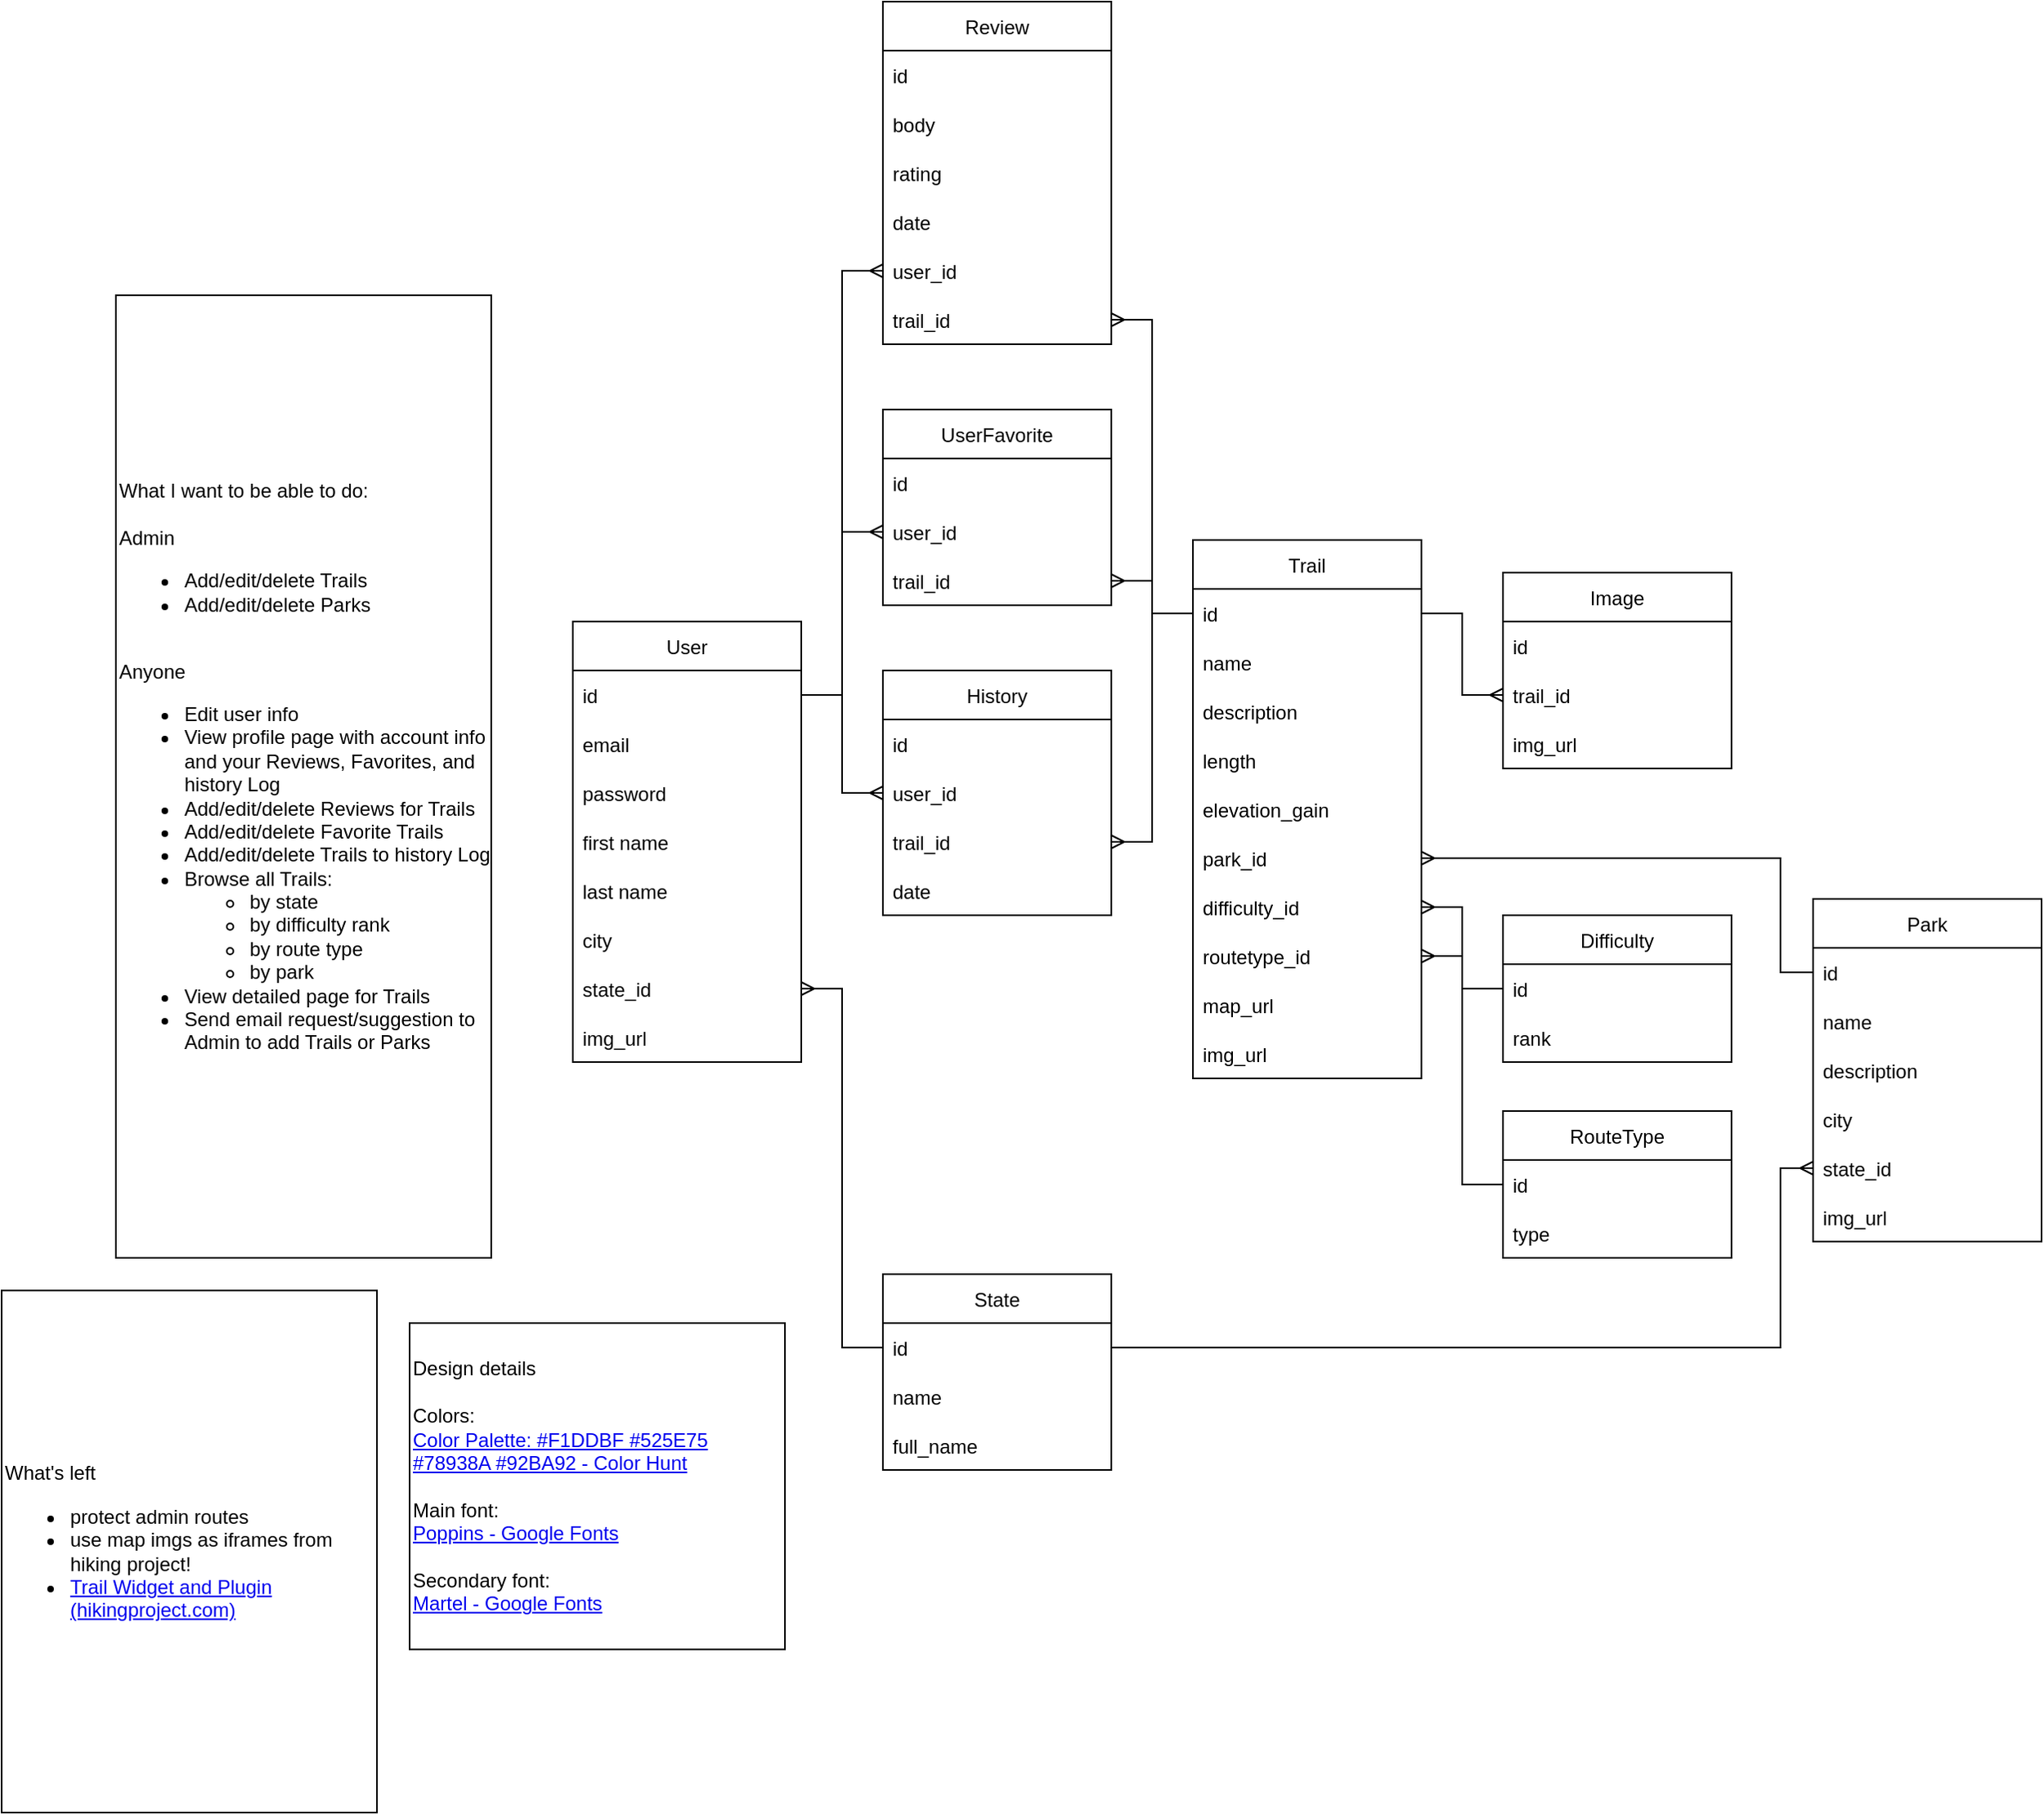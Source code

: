 <mxfile version="20.4.0" type="device"><diagram id="-kB7yQl6uxOVQ0EEP8Ec" name="Page-1"><mxGraphModel dx="1888" dy="1647" grid="1" gridSize="10" guides="1" tooltips="1" connect="1" arrows="1" fold="1" page="1" pageScale="1" pageWidth="850" pageHeight="1100" math="0" shadow="0"><root><mxCell id="0"/><mxCell id="1" parent="0"/><mxCell id="oEGn9fFiHiwP12t5l1g6-1" value="What I want to be able to do:&lt;br&gt;&lt;br&gt;Admin&lt;br&gt;&lt;ul&gt;&lt;li&gt;Add/edit/delete Trails&lt;/li&gt;&lt;li&gt;Add/edit/delete Parks&lt;/li&gt;&lt;/ul&gt;&lt;div&gt;&lt;br&gt;&lt;/div&gt;&lt;div&gt;Anyone&lt;/div&gt;&lt;ul&gt;&lt;li&gt;Edit user info&lt;/li&gt;&lt;li&gt;View profile page with account info and your Reviews, Favorites, and history Log&lt;/li&gt;&lt;li&gt;Add/edit/delete Reviews for Trails&lt;/li&gt;&lt;li&gt;Add/edit/delete Favorite Trails&lt;/li&gt;&lt;li&gt;Add/edit/delete Trails to history Log&lt;/li&gt;&lt;li&gt;Browse all Trails:&lt;/li&gt;&lt;ul&gt;&lt;li&gt;by state&lt;/li&gt;&lt;li&gt;by difficulty rank&lt;/li&gt;&lt;li&gt;by route type&lt;/li&gt;&lt;li&gt;by park&lt;/li&gt;&lt;/ul&gt;&lt;li&gt;View detailed page for Trails&lt;/li&gt;&lt;li&gt;Send email request/suggestion to Admin to add Trails or Parks&lt;/li&gt;&lt;/ul&gt;" style="rounded=0;whiteSpace=wrap;html=1;align=left;" parent="1" vertex="1"><mxGeometry x="40" y="130" width="230" height="590" as="geometry"/></mxCell><mxCell id="oEGn9fFiHiwP12t5l1g6-2" value="User" style="swimlane;fontStyle=0;childLayout=stackLayout;horizontal=1;startSize=30;horizontalStack=0;resizeParent=1;resizeParentMax=0;resizeLast=0;collapsible=1;marginBottom=0;" parent="1" vertex="1"><mxGeometry x="320" y="330" width="140" height="270" as="geometry"/></mxCell><mxCell id="oEGn9fFiHiwP12t5l1g6-3" value="id" style="text;strokeColor=none;fillColor=none;align=left;verticalAlign=middle;spacingLeft=4;spacingRight=4;overflow=hidden;points=[[0,0.5],[1,0.5]];portConstraint=eastwest;rotatable=0;" parent="oEGn9fFiHiwP12t5l1g6-2" vertex="1"><mxGeometry y="30" width="140" height="30" as="geometry"/></mxCell><mxCell id="oEGn9fFiHiwP12t5l1g6-5" value="email" style="text;strokeColor=none;fillColor=none;align=left;verticalAlign=middle;spacingLeft=4;spacingRight=4;overflow=hidden;points=[[0,0.5],[1,0.5]];portConstraint=eastwest;rotatable=0;" parent="oEGn9fFiHiwP12t5l1g6-2" vertex="1"><mxGeometry y="60" width="140" height="30" as="geometry"/></mxCell><mxCell id="oEGn9fFiHiwP12t5l1g6-6" value="password" style="text;strokeColor=none;fillColor=none;align=left;verticalAlign=middle;spacingLeft=4;spacingRight=4;overflow=hidden;points=[[0,0.5],[1,0.5]];portConstraint=eastwest;rotatable=0;" parent="oEGn9fFiHiwP12t5l1g6-2" vertex="1"><mxGeometry y="90" width="140" height="30" as="geometry"/></mxCell><mxCell id="oEGn9fFiHiwP12t5l1g6-7" value="first name" style="text;strokeColor=none;fillColor=none;align=left;verticalAlign=middle;spacingLeft=4;spacingRight=4;overflow=hidden;points=[[0,0.5],[1,0.5]];portConstraint=eastwest;rotatable=0;" parent="oEGn9fFiHiwP12t5l1g6-2" vertex="1"><mxGeometry y="120" width="140" height="30" as="geometry"/></mxCell><mxCell id="oEGn9fFiHiwP12t5l1g6-8" value="last name" style="text;strokeColor=none;fillColor=none;align=left;verticalAlign=middle;spacingLeft=4;spacingRight=4;overflow=hidden;points=[[0,0.5],[1,0.5]];portConstraint=eastwest;rotatable=0;" parent="oEGn9fFiHiwP12t5l1g6-2" vertex="1"><mxGeometry y="150" width="140" height="30" as="geometry"/></mxCell><mxCell id="oEGn9fFiHiwP12t5l1g6-16" value="city" style="text;strokeColor=none;fillColor=none;align=left;verticalAlign=middle;spacingLeft=4;spacingRight=4;overflow=hidden;points=[[0,0.5],[1,0.5]];portConstraint=eastwest;rotatable=0;" parent="oEGn9fFiHiwP12t5l1g6-2" vertex="1"><mxGeometry y="180" width="140" height="30" as="geometry"/></mxCell><mxCell id="oEGn9fFiHiwP12t5l1g6-17" value="state_id" style="text;strokeColor=none;fillColor=none;align=left;verticalAlign=middle;spacingLeft=4;spacingRight=4;overflow=hidden;points=[[0,0.5],[1,0.5]];portConstraint=eastwest;rotatable=0;" parent="oEGn9fFiHiwP12t5l1g6-2" vertex="1"><mxGeometry y="210" width="140" height="30" as="geometry"/></mxCell><mxCell id="oEGn9fFiHiwP12t5l1g6-51" value="img_url" style="text;strokeColor=none;fillColor=none;align=left;verticalAlign=middle;spacingLeft=4;spacingRight=4;overflow=hidden;points=[[0,0.5],[1,0.5]];portConstraint=eastwest;rotatable=0;" parent="oEGn9fFiHiwP12t5l1g6-2" vertex="1"><mxGeometry y="240" width="140" height="30" as="geometry"/></mxCell><mxCell id="oEGn9fFiHiwP12t5l1g6-9" value="Trail" style="swimlane;fontStyle=0;childLayout=stackLayout;horizontal=1;startSize=30;horizontalStack=0;resizeParent=1;resizeParentMax=0;resizeLast=0;collapsible=1;marginBottom=0;" parent="1" vertex="1"><mxGeometry x="700" y="280" width="140" height="330" as="geometry"/></mxCell><mxCell id="oEGn9fFiHiwP12t5l1g6-10" value="id" style="text;strokeColor=none;fillColor=none;align=left;verticalAlign=middle;spacingLeft=4;spacingRight=4;overflow=hidden;points=[[0,0.5],[1,0.5]];portConstraint=eastwest;rotatable=0;" parent="oEGn9fFiHiwP12t5l1g6-9" vertex="1"><mxGeometry y="30" width="140" height="30" as="geometry"/></mxCell><mxCell id="oEGn9fFiHiwP12t5l1g6-11" value="name" style="text;strokeColor=none;fillColor=none;align=left;verticalAlign=middle;spacingLeft=4;spacingRight=4;overflow=hidden;points=[[0,0.5],[1,0.5]];portConstraint=eastwest;rotatable=0;" parent="oEGn9fFiHiwP12t5l1g6-9" vertex="1"><mxGeometry y="60" width="140" height="30" as="geometry"/></mxCell><mxCell id="oEGn9fFiHiwP12t5l1g6-60" value="description" style="text;strokeColor=none;fillColor=none;align=left;verticalAlign=middle;spacingLeft=4;spacingRight=4;overflow=hidden;points=[[0,0.5],[1,0.5]];portConstraint=eastwest;rotatable=0;" parent="oEGn9fFiHiwP12t5l1g6-9" vertex="1"><mxGeometry y="90" width="140" height="30" as="geometry"/></mxCell><mxCell id="oEGn9fFiHiwP12t5l1g6-14" value="length" style="text;strokeColor=none;fillColor=none;align=left;verticalAlign=middle;spacingLeft=4;spacingRight=4;overflow=hidden;points=[[0,0.5],[1,0.5]];portConstraint=eastwest;rotatable=0;" parent="oEGn9fFiHiwP12t5l1g6-9" vertex="1"><mxGeometry y="120" width="140" height="30" as="geometry"/></mxCell><mxCell id="oEGn9fFiHiwP12t5l1g6-15" value="elevation_gain" style="text;strokeColor=none;fillColor=none;align=left;verticalAlign=middle;spacingLeft=4;spacingRight=4;overflow=hidden;points=[[0,0.5],[1,0.5]];portConstraint=eastwest;rotatable=0;" parent="oEGn9fFiHiwP12t5l1g6-9" vertex="1"><mxGeometry y="150" width="140" height="30" as="geometry"/></mxCell><mxCell id="oEGn9fFiHiwP12t5l1g6-12" value="park_id" style="text;strokeColor=none;fillColor=none;align=left;verticalAlign=middle;spacingLeft=4;spacingRight=4;overflow=hidden;points=[[0,0.5],[1,0.5]];portConstraint=eastwest;rotatable=0;" parent="oEGn9fFiHiwP12t5l1g6-9" vertex="1"><mxGeometry y="180" width="140" height="30" as="geometry"/></mxCell><mxCell id="oEGn9fFiHiwP12t5l1g6-13" value="difficulty_id" style="text;strokeColor=none;fillColor=none;align=left;verticalAlign=middle;spacingLeft=4;spacingRight=4;overflow=hidden;points=[[0,0.5],[1,0.5]];portConstraint=eastwest;rotatable=0;" parent="oEGn9fFiHiwP12t5l1g6-9" vertex="1"><mxGeometry y="210" width="140" height="30" as="geometry"/></mxCell><mxCell id="oEGn9fFiHiwP12t5l1g6-56" value="routetype_id" style="text;strokeColor=none;fillColor=none;align=left;verticalAlign=middle;spacingLeft=4;spacingRight=4;overflow=hidden;points=[[0,0.5],[1,0.5]];portConstraint=eastwest;rotatable=0;" parent="oEGn9fFiHiwP12t5l1g6-9" vertex="1"><mxGeometry y="240" width="140" height="30" as="geometry"/></mxCell><mxCell id="oEGn9fFiHiwP12t5l1g6-61" value="map_url" style="text;strokeColor=none;fillColor=none;align=left;verticalAlign=middle;spacingLeft=4;spacingRight=4;overflow=hidden;points=[[0,0.5],[1,0.5]];portConstraint=eastwest;rotatable=0;" parent="oEGn9fFiHiwP12t5l1g6-9" vertex="1"><mxGeometry y="270" width="140" height="30" as="geometry"/></mxCell><mxCell id="oEGn9fFiHiwP12t5l1g6-79" value="img_url" style="text;strokeColor=none;fillColor=none;align=left;verticalAlign=middle;spacingLeft=4;spacingRight=4;overflow=hidden;points=[[0,0.5],[1,0.5]];portConstraint=eastwest;rotatable=0;" parent="oEGn9fFiHiwP12t5l1g6-9" vertex="1"><mxGeometry y="300" width="140" height="30" as="geometry"/></mxCell><mxCell id="oEGn9fFiHiwP12t5l1g6-18" value="Park" style="swimlane;fontStyle=0;childLayout=stackLayout;horizontal=1;startSize=30;horizontalStack=0;resizeParent=1;resizeParentMax=0;resizeLast=0;collapsible=1;marginBottom=0;" parent="1" vertex="1"><mxGeometry x="1080" y="500" width="140" height="210" as="geometry"/></mxCell><mxCell id="oEGn9fFiHiwP12t5l1g6-19" value="id" style="text;strokeColor=none;fillColor=none;align=left;verticalAlign=middle;spacingLeft=4;spacingRight=4;overflow=hidden;points=[[0,0.5],[1,0.5]];portConstraint=eastwest;rotatable=0;" parent="oEGn9fFiHiwP12t5l1g6-18" vertex="1"><mxGeometry y="30" width="140" height="30" as="geometry"/></mxCell><mxCell id="oEGn9fFiHiwP12t5l1g6-20" value="name" style="text;strokeColor=none;fillColor=none;align=left;verticalAlign=middle;spacingLeft=4;spacingRight=4;overflow=hidden;points=[[0,0.5],[1,0.5]];portConstraint=eastwest;rotatable=0;" parent="oEGn9fFiHiwP12t5l1g6-18" vertex="1"><mxGeometry y="60" width="140" height="30" as="geometry"/></mxCell><mxCell id="oEGn9fFiHiwP12t5l1g6-82" value="description" style="text;strokeColor=none;fillColor=none;align=left;verticalAlign=middle;spacingLeft=4;spacingRight=4;overflow=hidden;points=[[0,0.5],[1,0.5]];portConstraint=eastwest;rotatable=0;" parent="oEGn9fFiHiwP12t5l1g6-18" vertex="1"><mxGeometry y="90" width="140" height="30" as="geometry"/></mxCell><mxCell id="O7dESkj8g_GMqRD7IQL3-2" value="city" style="text;strokeColor=none;fillColor=none;align=left;verticalAlign=middle;spacingLeft=4;spacingRight=4;overflow=hidden;points=[[0,0.5],[1,0.5]];portConstraint=eastwest;rotatable=0;" parent="oEGn9fFiHiwP12t5l1g6-18" vertex="1"><mxGeometry y="120" width="140" height="30" as="geometry"/></mxCell><mxCell id="oEGn9fFiHiwP12t5l1g6-21" value="state_id" style="text;strokeColor=none;fillColor=none;align=left;verticalAlign=middle;spacingLeft=4;spacingRight=4;overflow=hidden;points=[[0,0.5],[1,0.5]];portConstraint=eastwest;rotatable=0;" parent="oEGn9fFiHiwP12t5l1g6-18" vertex="1"><mxGeometry y="150" width="140" height="30" as="geometry"/></mxCell><mxCell id="oEGn9fFiHiwP12t5l1g6-80" value="img_url" style="text;strokeColor=none;fillColor=none;align=left;verticalAlign=middle;spacingLeft=4;spacingRight=4;overflow=hidden;points=[[0,0.5],[1,0.5]];portConstraint=eastwest;rotatable=0;" parent="oEGn9fFiHiwP12t5l1g6-18" vertex="1"><mxGeometry y="180" width="140" height="30" as="geometry"/></mxCell><mxCell id="oEGn9fFiHiwP12t5l1g6-25" value="State" style="swimlane;fontStyle=0;childLayout=stackLayout;horizontal=1;startSize=30;horizontalStack=0;resizeParent=1;resizeParentMax=0;resizeLast=0;collapsible=1;marginBottom=0;" parent="1" vertex="1"><mxGeometry x="510" y="730" width="140" height="120" as="geometry"/></mxCell><mxCell id="oEGn9fFiHiwP12t5l1g6-26" value="id" style="text;strokeColor=none;fillColor=none;align=left;verticalAlign=middle;spacingLeft=4;spacingRight=4;overflow=hidden;points=[[0,0.5],[1,0.5]];portConstraint=eastwest;rotatable=0;" parent="oEGn9fFiHiwP12t5l1g6-25" vertex="1"><mxGeometry y="30" width="140" height="30" as="geometry"/></mxCell><mxCell id="oEGn9fFiHiwP12t5l1g6-27" value="name" style="text;strokeColor=none;fillColor=none;align=left;verticalAlign=middle;spacingLeft=4;spacingRight=4;overflow=hidden;points=[[0,0.5],[1,0.5]];portConstraint=eastwest;rotatable=0;" parent="oEGn9fFiHiwP12t5l1g6-25" vertex="1"><mxGeometry y="60" width="140" height="30" as="geometry"/></mxCell><mxCell id="O7dESkj8g_GMqRD7IQL3-1" value="full_name" style="text;strokeColor=none;fillColor=none;align=left;verticalAlign=middle;spacingLeft=4;spacingRight=4;overflow=hidden;points=[[0,0.5],[1,0.5]];portConstraint=eastwest;rotatable=0;" parent="oEGn9fFiHiwP12t5l1g6-25" vertex="1"><mxGeometry y="90" width="140" height="30" as="geometry"/></mxCell><mxCell id="oEGn9fFiHiwP12t5l1g6-32" value="UserFavorite" style="swimlane;fontStyle=0;childLayout=stackLayout;horizontal=1;startSize=30;horizontalStack=0;resizeParent=1;resizeParentMax=0;resizeLast=0;collapsible=1;marginBottom=0;" parent="1" vertex="1"><mxGeometry x="510" y="200" width="140" height="120" as="geometry"/></mxCell><mxCell id="oEGn9fFiHiwP12t5l1g6-33" value="id" style="text;strokeColor=none;fillColor=none;align=left;verticalAlign=middle;spacingLeft=4;spacingRight=4;overflow=hidden;points=[[0,0.5],[1,0.5]];portConstraint=eastwest;rotatable=0;" parent="oEGn9fFiHiwP12t5l1g6-32" vertex="1"><mxGeometry y="30" width="140" height="30" as="geometry"/></mxCell><mxCell id="oEGn9fFiHiwP12t5l1g6-34" value="user_id" style="text;strokeColor=none;fillColor=none;align=left;verticalAlign=middle;spacingLeft=4;spacingRight=4;overflow=hidden;points=[[0,0.5],[1,0.5]];portConstraint=eastwest;rotatable=0;" parent="oEGn9fFiHiwP12t5l1g6-32" vertex="1"><mxGeometry y="60" width="140" height="30" as="geometry"/></mxCell><mxCell id="oEGn9fFiHiwP12t5l1g6-35" value="trail_id" style="text;strokeColor=none;fillColor=none;align=left;verticalAlign=middle;spacingLeft=4;spacingRight=4;overflow=hidden;points=[[0,0.5],[1,0.5]];portConstraint=eastwest;rotatable=0;" parent="oEGn9fFiHiwP12t5l1g6-32" vertex="1"><mxGeometry y="90" width="140" height="30" as="geometry"/></mxCell><mxCell id="oEGn9fFiHiwP12t5l1g6-36" value="History" style="swimlane;fontStyle=0;childLayout=stackLayout;horizontal=1;startSize=30;horizontalStack=0;resizeParent=1;resizeParentMax=0;resizeLast=0;collapsible=1;marginBottom=0;" parent="1" vertex="1"><mxGeometry x="510" y="360" width="140" height="150" as="geometry"/></mxCell><mxCell id="oEGn9fFiHiwP12t5l1g6-37" value="id" style="text;strokeColor=none;fillColor=none;align=left;verticalAlign=middle;spacingLeft=4;spacingRight=4;overflow=hidden;points=[[0,0.5],[1,0.5]];portConstraint=eastwest;rotatable=0;" parent="oEGn9fFiHiwP12t5l1g6-36" vertex="1"><mxGeometry y="30" width="140" height="30" as="geometry"/></mxCell><mxCell id="oEGn9fFiHiwP12t5l1g6-38" value="user_id" style="text;strokeColor=none;fillColor=none;align=left;verticalAlign=middle;spacingLeft=4;spacingRight=4;overflow=hidden;points=[[0,0.5],[1,0.5]];portConstraint=eastwest;rotatable=0;" parent="oEGn9fFiHiwP12t5l1g6-36" vertex="1"><mxGeometry y="60" width="140" height="30" as="geometry"/></mxCell><mxCell id="oEGn9fFiHiwP12t5l1g6-39" value="trail_id" style="text;strokeColor=none;fillColor=none;align=left;verticalAlign=middle;spacingLeft=4;spacingRight=4;overflow=hidden;points=[[0,0.5],[1,0.5]];portConstraint=eastwest;rotatable=0;" parent="oEGn9fFiHiwP12t5l1g6-36" vertex="1"><mxGeometry y="90" width="140" height="30" as="geometry"/></mxCell><mxCell id="oEGn9fFiHiwP12t5l1g6-40" value="date" style="text;strokeColor=none;fillColor=none;align=left;verticalAlign=middle;spacingLeft=4;spacingRight=4;overflow=hidden;points=[[0,0.5],[1,0.5]];portConstraint=eastwest;rotatable=0;" parent="oEGn9fFiHiwP12t5l1g6-36" vertex="1"><mxGeometry y="120" width="140" height="30" as="geometry"/></mxCell><mxCell id="oEGn9fFiHiwP12t5l1g6-42" style="edgeStyle=orthogonalEdgeStyle;rounded=0;orthogonalLoop=1;jettySize=auto;html=1;endArrow=ERmany;endFill=0;" parent="1" source="oEGn9fFiHiwP12t5l1g6-3" target="oEGn9fFiHiwP12t5l1g6-34" edge="1"><mxGeometry relative="1" as="geometry"/></mxCell><mxCell id="oEGn9fFiHiwP12t5l1g6-43" style="edgeStyle=orthogonalEdgeStyle;rounded=0;orthogonalLoop=1;jettySize=auto;html=1;endArrow=ERmany;endFill=0;" parent="1" source="oEGn9fFiHiwP12t5l1g6-3" target="oEGn9fFiHiwP12t5l1g6-38" edge="1"><mxGeometry relative="1" as="geometry"/></mxCell><mxCell id="oEGn9fFiHiwP12t5l1g6-45" value="Review" style="swimlane;fontStyle=0;childLayout=stackLayout;horizontal=1;startSize=30;horizontalStack=0;resizeParent=1;resizeParentMax=0;resizeLast=0;collapsible=1;marginBottom=0;" parent="1" vertex="1"><mxGeometry x="510" y="-50" width="140" height="210" as="geometry"/></mxCell><mxCell id="oEGn9fFiHiwP12t5l1g6-46" value="id" style="text;strokeColor=none;fillColor=none;align=left;verticalAlign=middle;spacingLeft=4;spacingRight=4;overflow=hidden;points=[[0,0.5],[1,0.5]];portConstraint=eastwest;rotatable=0;" parent="oEGn9fFiHiwP12t5l1g6-45" vertex="1"><mxGeometry y="30" width="140" height="30" as="geometry"/></mxCell><mxCell id="3W5cFidDwNCWfpazrJTn-1" value="body" style="text;strokeColor=none;fillColor=none;align=left;verticalAlign=middle;spacingLeft=4;spacingRight=4;overflow=hidden;points=[[0,0.5],[1,0.5]];portConstraint=eastwest;rotatable=0;" parent="oEGn9fFiHiwP12t5l1g6-45" vertex="1"><mxGeometry y="60" width="140" height="30" as="geometry"/></mxCell><mxCell id="7KXmtKlJbONckjvbypew-1" value="rating" style="text;strokeColor=none;fillColor=none;align=left;verticalAlign=middle;spacingLeft=4;spacingRight=4;overflow=hidden;points=[[0,0.5],[1,0.5]];portConstraint=eastwest;rotatable=0;" parent="oEGn9fFiHiwP12t5l1g6-45" vertex="1"><mxGeometry y="90" width="140" height="30" as="geometry"/></mxCell><mxCell id="3W5cFidDwNCWfpazrJTn-2" value="date" style="text;strokeColor=none;fillColor=none;align=left;verticalAlign=middle;spacingLeft=4;spacingRight=4;overflow=hidden;points=[[0,0.5],[1,0.5]];portConstraint=eastwest;rotatable=0;" parent="oEGn9fFiHiwP12t5l1g6-45" vertex="1"><mxGeometry y="120" width="140" height="30" as="geometry"/></mxCell><mxCell id="oEGn9fFiHiwP12t5l1g6-47" value="user_id" style="text;strokeColor=none;fillColor=none;align=left;verticalAlign=middle;spacingLeft=4;spacingRight=4;overflow=hidden;points=[[0,0.5],[1,0.5]];portConstraint=eastwest;rotatable=0;" parent="oEGn9fFiHiwP12t5l1g6-45" vertex="1"><mxGeometry y="150" width="140" height="30" as="geometry"/></mxCell><mxCell id="oEGn9fFiHiwP12t5l1g6-48" value="trail_id" style="text;strokeColor=none;fillColor=none;align=left;verticalAlign=middle;spacingLeft=4;spacingRight=4;overflow=hidden;points=[[0,0.5],[1,0.5]];portConstraint=eastwest;rotatable=0;" parent="oEGn9fFiHiwP12t5l1g6-45" vertex="1"><mxGeometry y="180" width="140" height="30" as="geometry"/></mxCell><mxCell id="oEGn9fFiHiwP12t5l1g6-52" value="Difficulty" style="swimlane;fontStyle=0;childLayout=stackLayout;horizontal=1;startSize=30;horizontalStack=0;resizeParent=1;resizeParentMax=0;resizeLast=0;collapsible=1;marginBottom=0;" parent="1" vertex="1"><mxGeometry x="890" y="510" width="140" height="90" as="geometry"/></mxCell><mxCell id="oEGn9fFiHiwP12t5l1g6-53" value="id" style="text;strokeColor=none;fillColor=none;align=left;verticalAlign=middle;spacingLeft=4;spacingRight=4;overflow=hidden;points=[[0,0.5],[1,0.5]];portConstraint=eastwest;rotatable=0;" parent="oEGn9fFiHiwP12t5l1g6-52" vertex="1"><mxGeometry y="30" width="140" height="30" as="geometry"/></mxCell><mxCell id="oEGn9fFiHiwP12t5l1g6-54" value="rank" style="text;strokeColor=none;fillColor=none;align=left;verticalAlign=middle;spacingLeft=4;spacingRight=4;overflow=hidden;points=[[0,0.5],[1,0.5]];portConstraint=eastwest;rotatable=0;" parent="oEGn9fFiHiwP12t5l1g6-52" vertex="1"><mxGeometry y="60" width="140" height="30" as="geometry"/></mxCell><mxCell id="oEGn9fFiHiwP12t5l1g6-57" value="RouteType" style="swimlane;fontStyle=0;childLayout=stackLayout;horizontal=1;startSize=30;horizontalStack=0;resizeParent=1;resizeParentMax=0;resizeLast=0;collapsible=1;marginBottom=0;" parent="1" vertex="1"><mxGeometry x="890" y="630" width="140" height="90" as="geometry"/></mxCell><mxCell id="oEGn9fFiHiwP12t5l1g6-58" value="id" style="text;strokeColor=none;fillColor=none;align=left;verticalAlign=middle;spacingLeft=4;spacingRight=4;overflow=hidden;points=[[0,0.5],[1,0.5]];portConstraint=eastwest;rotatable=0;" parent="oEGn9fFiHiwP12t5l1g6-57" vertex="1"><mxGeometry y="30" width="140" height="30" as="geometry"/></mxCell><mxCell id="oEGn9fFiHiwP12t5l1g6-59" value="type" style="text;strokeColor=none;fillColor=none;align=left;verticalAlign=middle;spacingLeft=4;spacingRight=4;overflow=hidden;points=[[0,0.5],[1,0.5]];portConstraint=eastwest;rotatable=0;" parent="oEGn9fFiHiwP12t5l1g6-57" vertex="1"><mxGeometry y="60" width="140" height="30" as="geometry"/></mxCell><mxCell id="oEGn9fFiHiwP12t5l1g6-62" value="Image" style="swimlane;fontStyle=0;childLayout=stackLayout;horizontal=1;startSize=30;horizontalStack=0;resizeParent=1;resizeParentMax=0;resizeLast=0;collapsible=1;marginBottom=0;" parent="1" vertex="1"><mxGeometry x="890" y="300" width="140" height="120" as="geometry"/></mxCell><mxCell id="oEGn9fFiHiwP12t5l1g6-63" value="id" style="text;strokeColor=none;fillColor=none;align=left;verticalAlign=middle;spacingLeft=4;spacingRight=4;overflow=hidden;points=[[0,0.5],[1,0.5]];portConstraint=eastwest;rotatable=0;" parent="oEGn9fFiHiwP12t5l1g6-62" vertex="1"><mxGeometry y="30" width="140" height="30" as="geometry"/></mxCell><mxCell id="oEGn9fFiHiwP12t5l1g6-64" value="trail_id" style="text;strokeColor=none;fillColor=none;align=left;verticalAlign=middle;spacingLeft=4;spacingRight=4;overflow=hidden;points=[[0,0.5],[1,0.5]];portConstraint=eastwest;rotatable=0;" parent="oEGn9fFiHiwP12t5l1g6-62" vertex="1"><mxGeometry y="60" width="140" height="30" as="geometry"/></mxCell><mxCell id="oEGn9fFiHiwP12t5l1g6-65" value="img_url" style="text;strokeColor=none;fillColor=none;align=left;verticalAlign=middle;spacingLeft=4;spacingRight=4;overflow=hidden;points=[[0,0.5],[1,0.5]];portConstraint=eastwest;rotatable=0;" parent="oEGn9fFiHiwP12t5l1g6-62" vertex="1"><mxGeometry y="90" width="140" height="30" as="geometry"/></mxCell><mxCell id="oEGn9fFiHiwP12t5l1g6-67" style="edgeStyle=orthogonalEdgeStyle;rounded=0;orthogonalLoop=1;jettySize=auto;html=1;endArrow=ERmany;endFill=0;" parent="1" source="oEGn9fFiHiwP12t5l1g6-26" target="oEGn9fFiHiwP12t5l1g6-17" edge="1"><mxGeometry relative="1" as="geometry"/></mxCell><mxCell id="oEGn9fFiHiwP12t5l1g6-68" style="edgeStyle=orthogonalEdgeStyle;rounded=0;orthogonalLoop=1;jettySize=auto;html=1;endArrow=ERmany;endFill=0;" parent="1" source="oEGn9fFiHiwP12t5l1g6-3" target="oEGn9fFiHiwP12t5l1g6-47" edge="1"><mxGeometry relative="1" as="geometry"/></mxCell><mxCell id="oEGn9fFiHiwP12t5l1g6-69" style="edgeStyle=orthogonalEdgeStyle;rounded=0;orthogonalLoop=1;jettySize=auto;html=1;entryX=1;entryY=0.5;entryDx=0;entryDy=0;endArrow=ERmany;endFill=0;" parent="1" source="oEGn9fFiHiwP12t5l1g6-10" target="oEGn9fFiHiwP12t5l1g6-48" edge="1"><mxGeometry relative="1" as="geometry"/></mxCell><mxCell id="oEGn9fFiHiwP12t5l1g6-70" style="edgeStyle=orthogonalEdgeStyle;rounded=0;orthogonalLoop=1;jettySize=auto;html=1;entryX=1;entryY=0.5;entryDx=0;entryDy=0;endArrow=ERmany;endFill=0;" parent="1" source="oEGn9fFiHiwP12t5l1g6-10" target="oEGn9fFiHiwP12t5l1g6-35" edge="1"><mxGeometry relative="1" as="geometry"/></mxCell><mxCell id="oEGn9fFiHiwP12t5l1g6-71" style="edgeStyle=orthogonalEdgeStyle;rounded=0;orthogonalLoop=1;jettySize=auto;html=1;entryX=1;entryY=0.5;entryDx=0;entryDy=0;endArrow=ERmany;endFill=0;" parent="1" source="oEGn9fFiHiwP12t5l1g6-10" target="oEGn9fFiHiwP12t5l1g6-39" edge="1"><mxGeometry relative="1" as="geometry"/></mxCell><mxCell id="oEGn9fFiHiwP12t5l1g6-74" style="edgeStyle=orthogonalEdgeStyle;rounded=0;orthogonalLoop=1;jettySize=auto;html=1;endArrow=ERmany;endFill=0;" parent="1" source="oEGn9fFiHiwP12t5l1g6-10" target="oEGn9fFiHiwP12t5l1g6-64" edge="1"><mxGeometry relative="1" as="geometry"/></mxCell><mxCell id="oEGn9fFiHiwP12t5l1g6-75" style="edgeStyle=orthogonalEdgeStyle;rounded=0;orthogonalLoop=1;jettySize=auto;html=1;endArrow=ERmany;endFill=0;" parent="1" source="oEGn9fFiHiwP12t5l1g6-53" target="oEGn9fFiHiwP12t5l1g6-13" edge="1"><mxGeometry relative="1" as="geometry"/></mxCell><mxCell id="oEGn9fFiHiwP12t5l1g6-76" style="edgeStyle=orthogonalEdgeStyle;rounded=0;orthogonalLoop=1;jettySize=auto;html=1;entryX=1;entryY=0.5;entryDx=0;entryDy=0;endArrow=ERmany;endFill=0;" parent="1" source="oEGn9fFiHiwP12t5l1g6-58" target="oEGn9fFiHiwP12t5l1g6-56" edge="1"><mxGeometry relative="1" as="geometry"/></mxCell><mxCell id="oEGn9fFiHiwP12t5l1g6-83" style="edgeStyle=orthogonalEdgeStyle;rounded=0;orthogonalLoop=1;jettySize=auto;html=1;entryX=1;entryY=0.5;entryDx=0;entryDy=0;endArrow=ERmany;endFill=0;" parent="1" source="oEGn9fFiHiwP12t5l1g6-19" target="oEGn9fFiHiwP12t5l1g6-12" edge="1"><mxGeometry relative="1" as="geometry"><Array as="points"><mxPoint x="1060" y="545"/><mxPoint x="1060" y="475"/></Array></mxGeometry></mxCell><mxCell id="3W5cFidDwNCWfpazrJTn-4" value="Design details&lt;br&gt;&lt;br&gt;Colors:&lt;br&gt;&lt;a href=&quot;https://colorhunt.co/palette/f1ddbf525e7578938a92ba92&quot;&gt;Color Palette: #F1DDBF #525E75 #78938A #92BA92 - Color Hunt&lt;/a&gt;&lt;br&gt;&lt;br&gt;Main font:&lt;br&gt;&lt;a href=&quot;https://fonts.google.com/specimen/Poppins?category=Sans+Serif&quot;&gt;Poppins - Google Fonts&lt;/a&gt;&lt;br&gt;&lt;br&gt;Secondary font:&lt;br&gt;&lt;a href=&quot;https://fonts.google.com/specimen/Martel?category=Serif&quot;&gt;Martel - Google Fonts&lt;/a&gt;" style="rounded=0;whiteSpace=wrap;html=1;align=left;" parent="1" vertex="1"><mxGeometry x="220" y="760" width="230" height="200" as="geometry"/></mxCell><mxCell id="O7dESkj8g_GMqRD7IQL3-3" style="edgeStyle=orthogonalEdgeStyle;rounded=0;orthogonalLoop=1;jettySize=auto;html=1;endArrow=ERmany;endFill=0;" parent="1" source="oEGn9fFiHiwP12t5l1g6-26" target="oEGn9fFiHiwP12t5l1g6-21" edge="1"><mxGeometry relative="1" as="geometry"><Array as="points"><mxPoint x="1060" y="775"/><mxPoint x="1060" y="665"/></Array></mxGeometry></mxCell><mxCell id="uH26VzegDaT8ZYUSapYG-1" value="What's left&lt;br&gt;&lt;ul&gt;&lt;li&gt;protect admin routes&lt;/li&gt;&lt;li&gt;use map imgs as iframes from hiking project!&lt;/li&gt;&lt;li&gt;&lt;a href=&quot;https://www.hikingproject.com/widget/trail-config&quot;&gt;Trail Widget and Plugin (hikingproject.com)&lt;/a&gt;&lt;br&gt;&lt;/li&gt;&lt;/ul&gt;" style="rounded=0;whiteSpace=wrap;html=1;align=left;" parent="1" vertex="1"><mxGeometry x="-30" y="740" width="230" height="320" as="geometry"/></mxCell></root></mxGraphModel></diagram></mxfile>